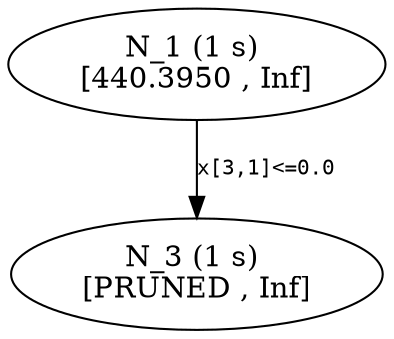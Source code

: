 ## dot -Tpdf thisfile > thisfile.pdf 

digraph Branching_Tree {
	edge[fontname = "Courier", fontsize = 10];
	n1 [label= "N_1 (1 s) \n[440.3950 , Inf]"];
	n3 [label= "N_3 (1 s) \n[PRUNED , Inf]"];
	n1 -> n3 [label= "x[3,1]<=0.0"];
}
